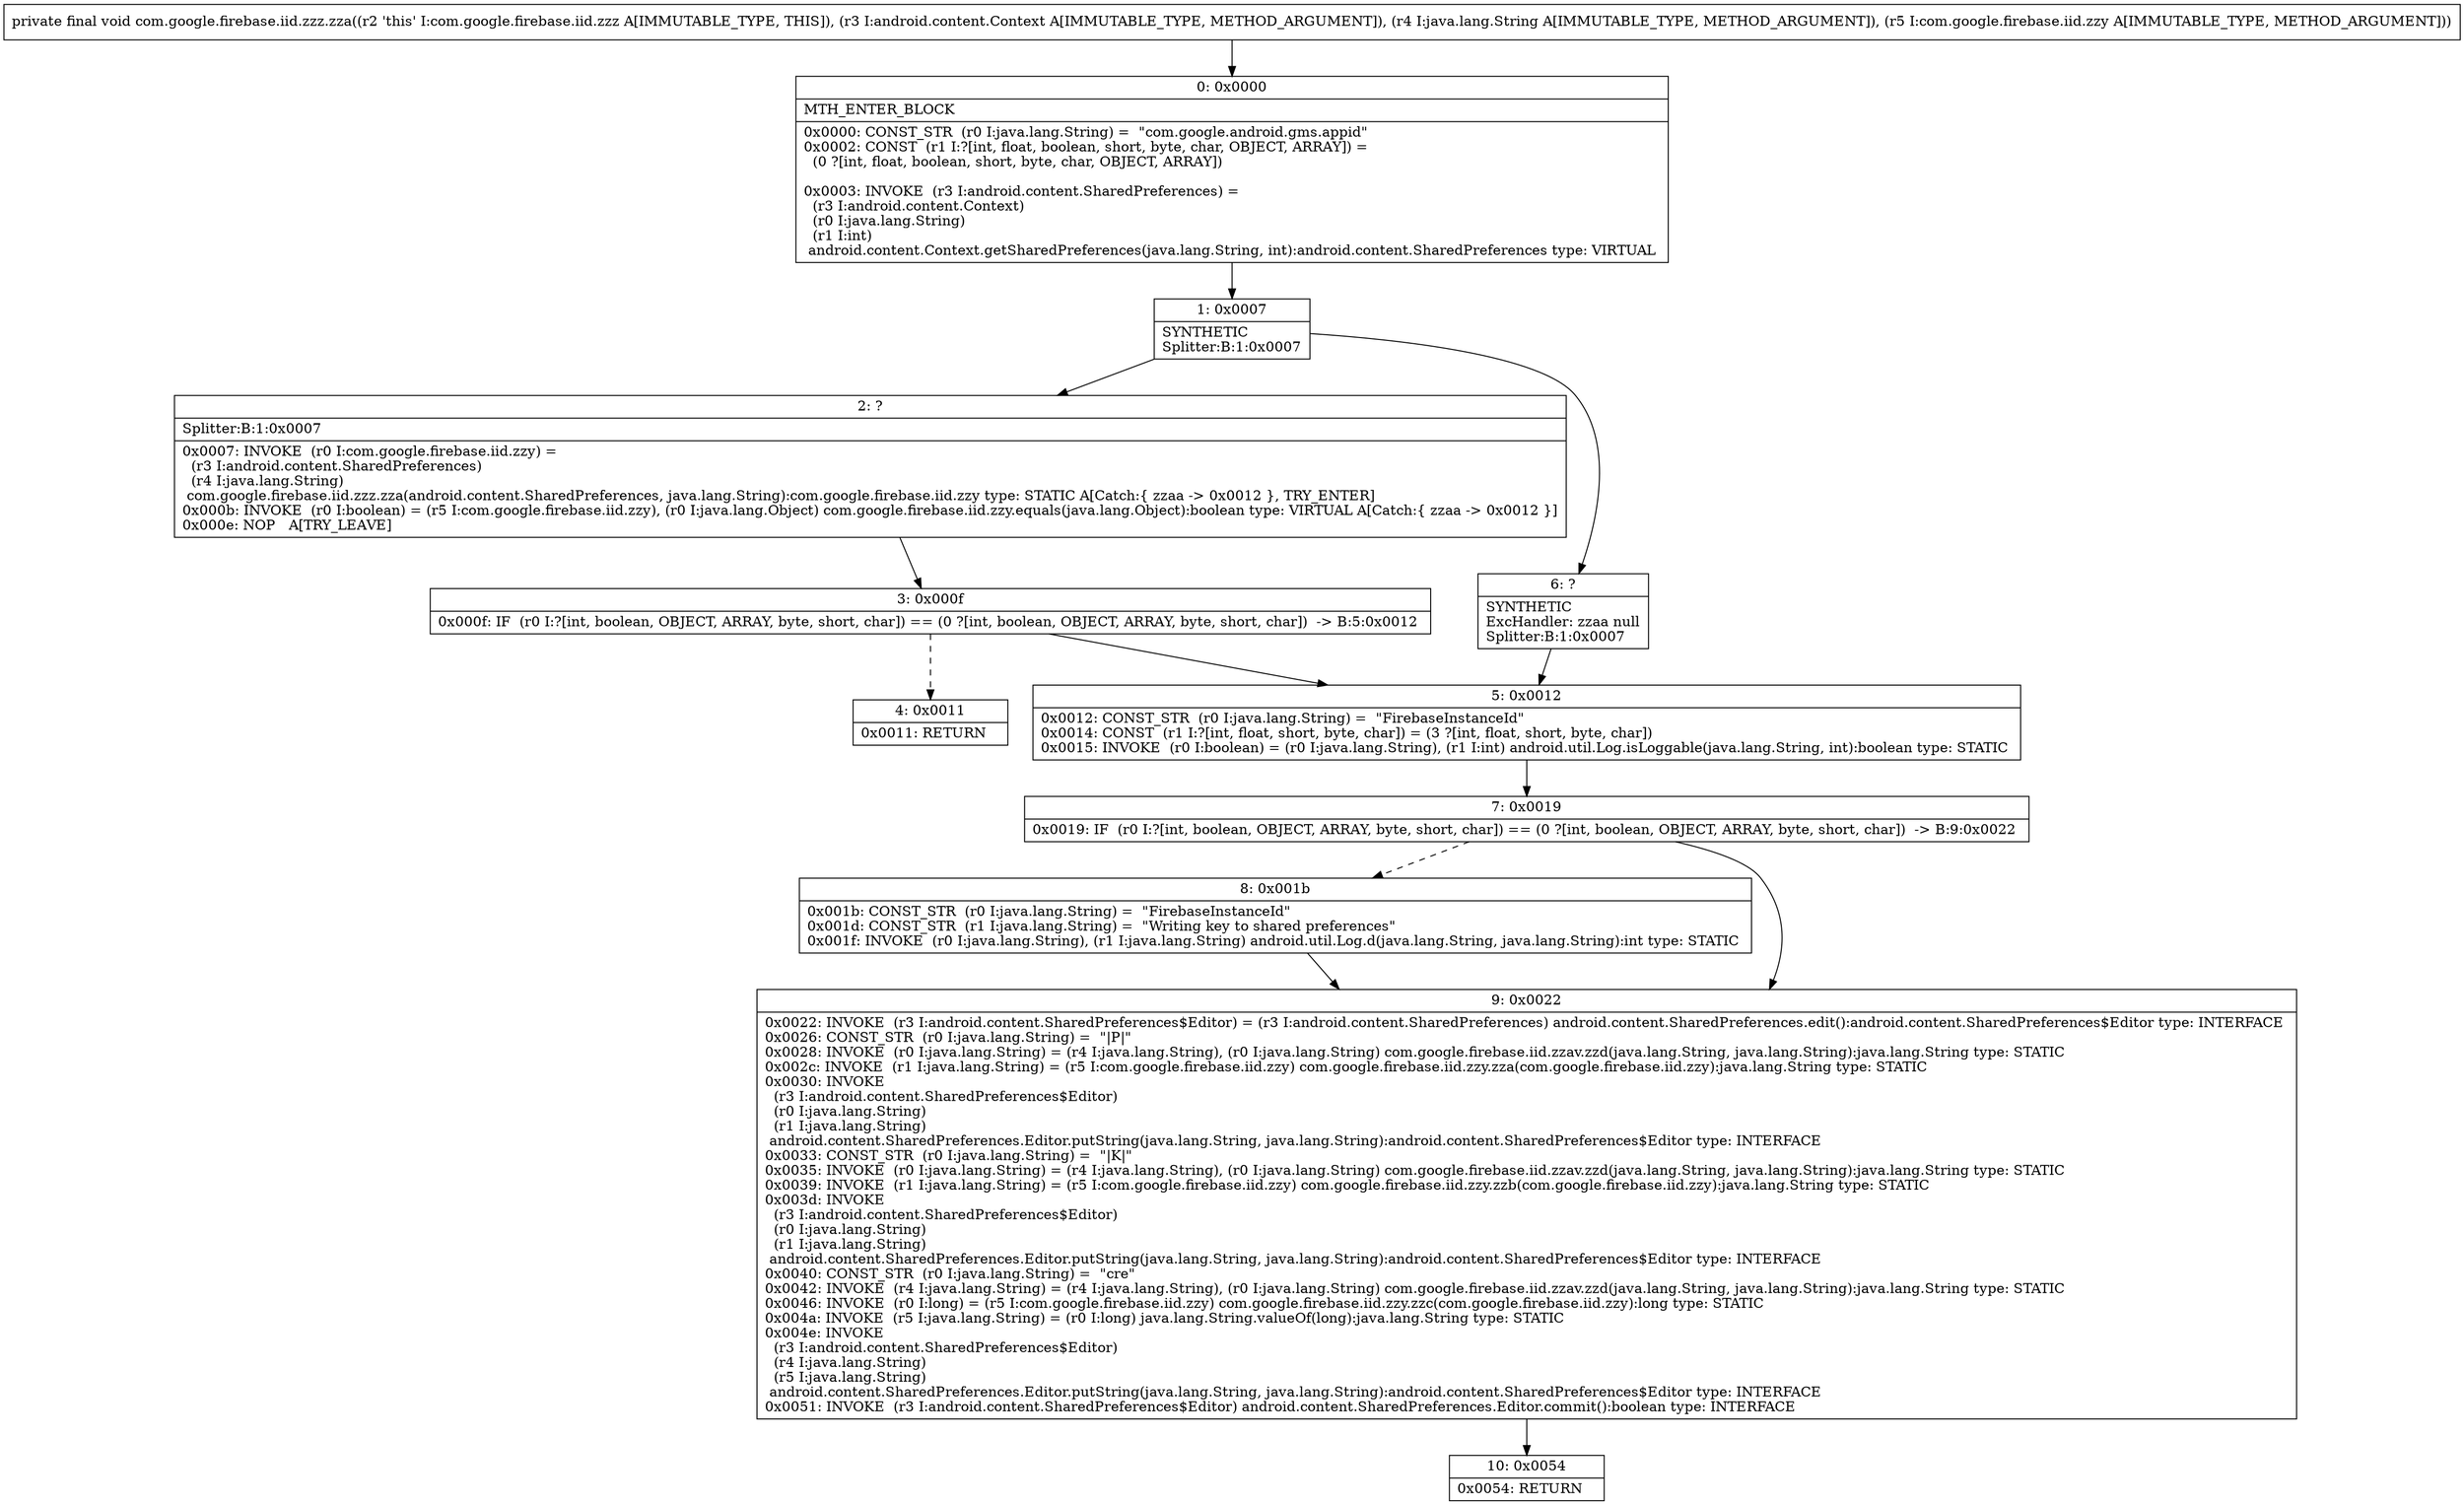 digraph "CFG forcom.google.firebase.iid.zzz.zza(Landroid\/content\/Context;Ljava\/lang\/String;Lcom\/google\/firebase\/iid\/zzy;)V" {
Node_0 [shape=record,label="{0\:\ 0x0000|MTH_ENTER_BLOCK\l|0x0000: CONST_STR  (r0 I:java.lang.String) =  \"com.google.android.gms.appid\" \l0x0002: CONST  (r1 I:?[int, float, boolean, short, byte, char, OBJECT, ARRAY]) = \l  (0 ?[int, float, boolean, short, byte, char, OBJECT, ARRAY])\l \l0x0003: INVOKE  (r3 I:android.content.SharedPreferences) = \l  (r3 I:android.content.Context)\l  (r0 I:java.lang.String)\l  (r1 I:int)\l android.content.Context.getSharedPreferences(java.lang.String, int):android.content.SharedPreferences type: VIRTUAL \l}"];
Node_1 [shape=record,label="{1\:\ 0x0007|SYNTHETIC\lSplitter:B:1:0x0007\l}"];
Node_2 [shape=record,label="{2\:\ ?|Splitter:B:1:0x0007\l|0x0007: INVOKE  (r0 I:com.google.firebase.iid.zzy) = \l  (r3 I:android.content.SharedPreferences)\l  (r4 I:java.lang.String)\l com.google.firebase.iid.zzz.zza(android.content.SharedPreferences, java.lang.String):com.google.firebase.iid.zzy type: STATIC A[Catch:\{ zzaa \-\> 0x0012 \}, TRY_ENTER]\l0x000b: INVOKE  (r0 I:boolean) = (r5 I:com.google.firebase.iid.zzy), (r0 I:java.lang.Object) com.google.firebase.iid.zzy.equals(java.lang.Object):boolean type: VIRTUAL A[Catch:\{ zzaa \-\> 0x0012 \}]\l0x000e: NOP   A[TRY_LEAVE]\l}"];
Node_3 [shape=record,label="{3\:\ 0x000f|0x000f: IF  (r0 I:?[int, boolean, OBJECT, ARRAY, byte, short, char]) == (0 ?[int, boolean, OBJECT, ARRAY, byte, short, char])  \-\> B:5:0x0012 \l}"];
Node_4 [shape=record,label="{4\:\ 0x0011|0x0011: RETURN   \l}"];
Node_5 [shape=record,label="{5\:\ 0x0012|0x0012: CONST_STR  (r0 I:java.lang.String) =  \"FirebaseInstanceId\" \l0x0014: CONST  (r1 I:?[int, float, short, byte, char]) = (3 ?[int, float, short, byte, char]) \l0x0015: INVOKE  (r0 I:boolean) = (r0 I:java.lang.String), (r1 I:int) android.util.Log.isLoggable(java.lang.String, int):boolean type: STATIC \l}"];
Node_6 [shape=record,label="{6\:\ ?|SYNTHETIC\lExcHandler: zzaa null\lSplitter:B:1:0x0007\l}"];
Node_7 [shape=record,label="{7\:\ 0x0019|0x0019: IF  (r0 I:?[int, boolean, OBJECT, ARRAY, byte, short, char]) == (0 ?[int, boolean, OBJECT, ARRAY, byte, short, char])  \-\> B:9:0x0022 \l}"];
Node_8 [shape=record,label="{8\:\ 0x001b|0x001b: CONST_STR  (r0 I:java.lang.String) =  \"FirebaseInstanceId\" \l0x001d: CONST_STR  (r1 I:java.lang.String) =  \"Writing key to shared preferences\" \l0x001f: INVOKE  (r0 I:java.lang.String), (r1 I:java.lang.String) android.util.Log.d(java.lang.String, java.lang.String):int type: STATIC \l}"];
Node_9 [shape=record,label="{9\:\ 0x0022|0x0022: INVOKE  (r3 I:android.content.SharedPreferences$Editor) = (r3 I:android.content.SharedPreferences) android.content.SharedPreferences.edit():android.content.SharedPreferences$Editor type: INTERFACE \l0x0026: CONST_STR  (r0 I:java.lang.String) =  \"\|P\|\" \l0x0028: INVOKE  (r0 I:java.lang.String) = (r4 I:java.lang.String), (r0 I:java.lang.String) com.google.firebase.iid.zzav.zzd(java.lang.String, java.lang.String):java.lang.String type: STATIC \l0x002c: INVOKE  (r1 I:java.lang.String) = (r5 I:com.google.firebase.iid.zzy) com.google.firebase.iid.zzy.zza(com.google.firebase.iid.zzy):java.lang.String type: STATIC \l0x0030: INVOKE  \l  (r3 I:android.content.SharedPreferences$Editor)\l  (r0 I:java.lang.String)\l  (r1 I:java.lang.String)\l android.content.SharedPreferences.Editor.putString(java.lang.String, java.lang.String):android.content.SharedPreferences$Editor type: INTERFACE \l0x0033: CONST_STR  (r0 I:java.lang.String) =  \"\|K\|\" \l0x0035: INVOKE  (r0 I:java.lang.String) = (r4 I:java.lang.String), (r0 I:java.lang.String) com.google.firebase.iid.zzav.zzd(java.lang.String, java.lang.String):java.lang.String type: STATIC \l0x0039: INVOKE  (r1 I:java.lang.String) = (r5 I:com.google.firebase.iid.zzy) com.google.firebase.iid.zzy.zzb(com.google.firebase.iid.zzy):java.lang.String type: STATIC \l0x003d: INVOKE  \l  (r3 I:android.content.SharedPreferences$Editor)\l  (r0 I:java.lang.String)\l  (r1 I:java.lang.String)\l android.content.SharedPreferences.Editor.putString(java.lang.String, java.lang.String):android.content.SharedPreferences$Editor type: INTERFACE \l0x0040: CONST_STR  (r0 I:java.lang.String) =  \"cre\" \l0x0042: INVOKE  (r4 I:java.lang.String) = (r4 I:java.lang.String), (r0 I:java.lang.String) com.google.firebase.iid.zzav.zzd(java.lang.String, java.lang.String):java.lang.String type: STATIC \l0x0046: INVOKE  (r0 I:long) = (r5 I:com.google.firebase.iid.zzy) com.google.firebase.iid.zzy.zzc(com.google.firebase.iid.zzy):long type: STATIC \l0x004a: INVOKE  (r5 I:java.lang.String) = (r0 I:long) java.lang.String.valueOf(long):java.lang.String type: STATIC \l0x004e: INVOKE  \l  (r3 I:android.content.SharedPreferences$Editor)\l  (r4 I:java.lang.String)\l  (r5 I:java.lang.String)\l android.content.SharedPreferences.Editor.putString(java.lang.String, java.lang.String):android.content.SharedPreferences$Editor type: INTERFACE \l0x0051: INVOKE  (r3 I:android.content.SharedPreferences$Editor) android.content.SharedPreferences.Editor.commit():boolean type: INTERFACE \l}"];
Node_10 [shape=record,label="{10\:\ 0x0054|0x0054: RETURN   \l}"];
MethodNode[shape=record,label="{private final void com.google.firebase.iid.zzz.zza((r2 'this' I:com.google.firebase.iid.zzz A[IMMUTABLE_TYPE, THIS]), (r3 I:android.content.Context A[IMMUTABLE_TYPE, METHOD_ARGUMENT]), (r4 I:java.lang.String A[IMMUTABLE_TYPE, METHOD_ARGUMENT]), (r5 I:com.google.firebase.iid.zzy A[IMMUTABLE_TYPE, METHOD_ARGUMENT])) }"];
MethodNode -> Node_0;
Node_0 -> Node_1;
Node_1 -> Node_2;
Node_1 -> Node_6;
Node_2 -> Node_3;
Node_3 -> Node_4[style=dashed];
Node_3 -> Node_5;
Node_5 -> Node_7;
Node_6 -> Node_5;
Node_7 -> Node_8[style=dashed];
Node_7 -> Node_9;
Node_8 -> Node_9;
Node_9 -> Node_10;
}

